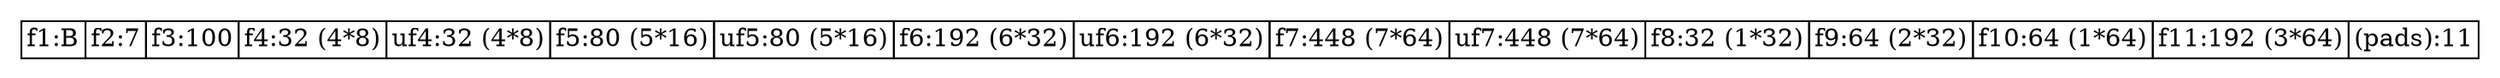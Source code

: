 digraph G {
  rankdir = LR;
  graph [splines=ortho];
  node [shape=plaintext];
  edge [arrowhead=vee];

  n0 [label=<
    <TABLE BORDER="0" CELLBORDER="1" CELLSPACING="0" TOOLTIP="Foo" HREF="#">
      <TR><TD>f1:B</TD><TD>f2:7</TD><TD>f3:100</TD><TD>f4:32 (4*8)</TD><TD>uf4:32 (4*8)</TD><TD>f5:80 (5*16)</TD><TD>uf5:80 (5*16)</TD><TD>f6:192 (6*32)</TD><TD>uf6:192 (6*32)</TD><TD>f7:448 (7*64)</TD><TD>uf7:448 (7*64)</TD><TD>f8:32 (1*32)</TD><TD>f9:64 (2*32)</TD><TD>f10:64 (1*64)</TD><TD>f11:192 (3*64)</TD><TD>(pads):11</TD></TR>
    </TABLE>
  >];

}